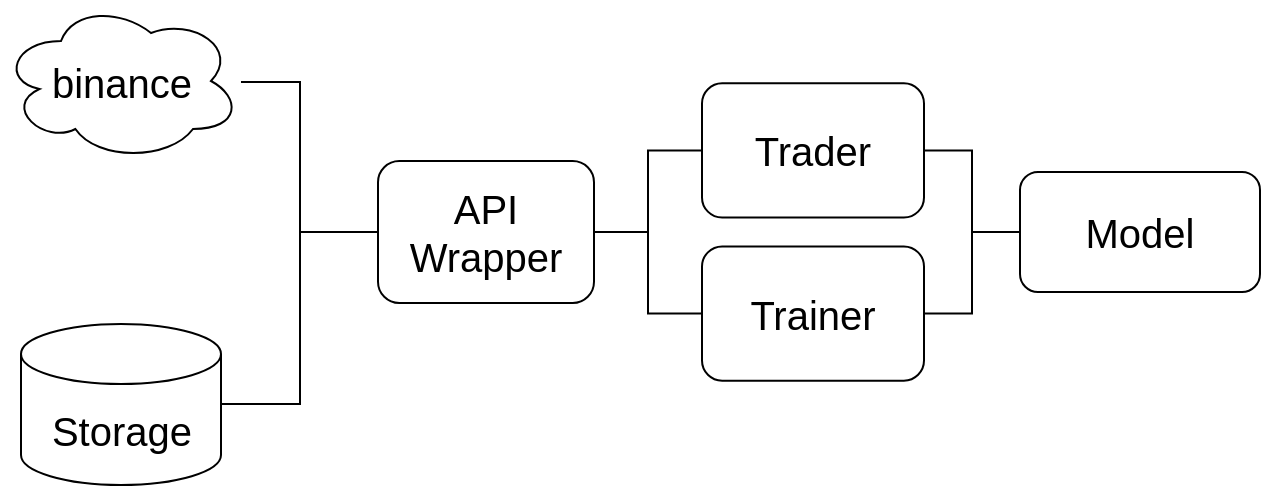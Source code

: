 <mxfile version="14.7.2" type="device"><diagram id="L9WpZcdVbQF-dQr6jQRS" name="Page-1"><mxGraphModel dx="1782" dy="534" grid="0" gridSize="10" guides="1" tooltips="1" connect="1" arrows="1" fold="1" page="0" pageScale="1" pageWidth="827" pageHeight="1169" math="0" shadow="0"><root><mxCell id="0"/><mxCell id="1" parent="0"/><mxCell id="GiH9QrM8aFxRt91R00gJ-17" style="edgeStyle=orthogonalEdgeStyle;rounded=0;orthogonalLoop=1;jettySize=auto;html=1;entryX=1;entryY=0.5;entryDx=0;entryDy=0;entryPerimeter=0;fontSize=20;startArrow=none;startFill=0;endArrow=none;endFill=0;" edge="1" parent="1" source="GiH9QrM8aFxRt91R00gJ-1" target="GiH9QrM8aFxRt91R00gJ-8"><mxGeometry relative="1" as="geometry"><Array as="points"><mxPoint x="-440" y="434"/><mxPoint x="-440" y="520"/><mxPoint x="-479" y="520"/></Array></mxGeometry></mxCell><mxCell id="GiH9QrM8aFxRt91R00gJ-32" style="edgeStyle=orthogonalEdgeStyle;rounded=0;orthogonalLoop=1;jettySize=auto;html=1;fontSize=20;startArrow=none;startFill=0;endArrow=none;endFill=0;" edge="1" parent="1" source="GiH9QrM8aFxRt91R00gJ-1" target="GiH9QrM8aFxRt91R00gJ-2"><mxGeometry relative="1" as="geometry"><Array as="points"><mxPoint x="-440" y="434"/><mxPoint x="-440" y="359"/></Array></mxGeometry></mxCell><mxCell id="GiH9QrM8aFxRt91R00gJ-1" value="&lt;font style=&quot;font-size: 20px&quot;&gt;API&lt;br&gt;Wrapper&lt;br&gt;&lt;/font&gt;" style="rounded=1;whiteSpace=wrap;html=1;fontSize=20;" vertex="1" parent="1"><mxGeometry x="-401" y="398.5" width="108" height="71" as="geometry"/></mxCell><mxCell id="GiH9QrM8aFxRt91R00gJ-2" value="binance" style="ellipse;shape=cloud;whiteSpace=wrap;html=1;fontSize=20;" vertex="1" parent="1"><mxGeometry x="-589.5" y="318.5" width="120" height="80" as="geometry"/></mxCell><mxCell id="GiH9QrM8aFxRt91R00gJ-27" style="edgeStyle=orthogonalEdgeStyle;rounded=0;orthogonalLoop=1;jettySize=auto;html=1;entryX=1;entryY=0.5;entryDx=0;entryDy=0;fontSize=20;startArrow=none;startFill=0;endArrow=none;endFill=0;" edge="1" parent="1" source="GiH9QrM8aFxRt91R00gJ-6" target="GiH9QrM8aFxRt91R00gJ-1"><mxGeometry relative="1" as="geometry"/></mxCell><mxCell id="GiH9QrM8aFxRt91R00gJ-31" style="edgeStyle=orthogonalEdgeStyle;rounded=0;orthogonalLoop=1;jettySize=auto;html=1;entryX=0;entryY=0.5;entryDx=0;entryDy=0;fontSize=20;startArrow=none;startFill=0;endArrow=none;endFill=0;" edge="1" parent="1" source="GiH9QrM8aFxRt91R00gJ-6" target="GiH9QrM8aFxRt91R00gJ-22"><mxGeometry relative="1" as="geometry"/></mxCell><mxCell id="GiH9QrM8aFxRt91R00gJ-6" value="Trader" style="rounded=1;whiteSpace=wrap;html=1;fontSize=20;" vertex="1" parent="1"><mxGeometry x="-239" y="359.66" width="111" height="67.12" as="geometry"/></mxCell><mxCell id="GiH9QrM8aFxRt91R00gJ-8" value="Storage" style="shape=cylinder3;whiteSpace=wrap;html=1;boundedLbl=1;backgroundOutline=1;size=15;fontSize=20;" vertex="1" parent="1"><mxGeometry x="-579.5" y="480" width="100" height="80.5" as="geometry"/></mxCell><mxCell id="GiH9QrM8aFxRt91R00gJ-22" value="Model" style="rounded=1;whiteSpace=wrap;html=1;fontSize=20;" vertex="1" parent="1"><mxGeometry x="-80" y="404" width="120" height="60" as="geometry"/></mxCell><mxCell id="GiH9QrM8aFxRt91R00gJ-28" style="edgeStyle=orthogonalEdgeStyle;rounded=0;orthogonalLoop=1;jettySize=auto;html=1;entryX=1;entryY=0.5;entryDx=0;entryDy=0;fontSize=20;startArrow=none;startFill=0;endArrow=none;endFill=0;" edge="1" parent="1" source="GiH9QrM8aFxRt91R00gJ-26" target="GiH9QrM8aFxRt91R00gJ-1"><mxGeometry relative="1" as="geometry"/></mxCell><mxCell id="GiH9QrM8aFxRt91R00gJ-29" style="edgeStyle=orthogonalEdgeStyle;rounded=0;orthogonalLoop=1;jettySize=auto;html=1;entryX=0;entryY=0.5;entryDx=0;entryDy=0;fontSize=20;startArrow=none;startFill=0;endArrow=none;endFill=0;" edge="1" parent="1" source="GiH9QrM8aFxRt91R00gJ-26" target="GiH9QrM8aFxRt91R00gJ-22"><mxGeometry relative="1" as="geometry"/></mxCell><mxCell id="GiH9QrM8aFxRt91R00gJ-26" value="Trainer" style="rounded=1;whiteSpace=wrap;html=1;fontSize=20;" vertex="1" parent="1"><mxGeometry x="-239" y="441.22" width="111" height="67.12" as="geometry"/></mxCell></root></mxGraphModel></diagram></mxfile>